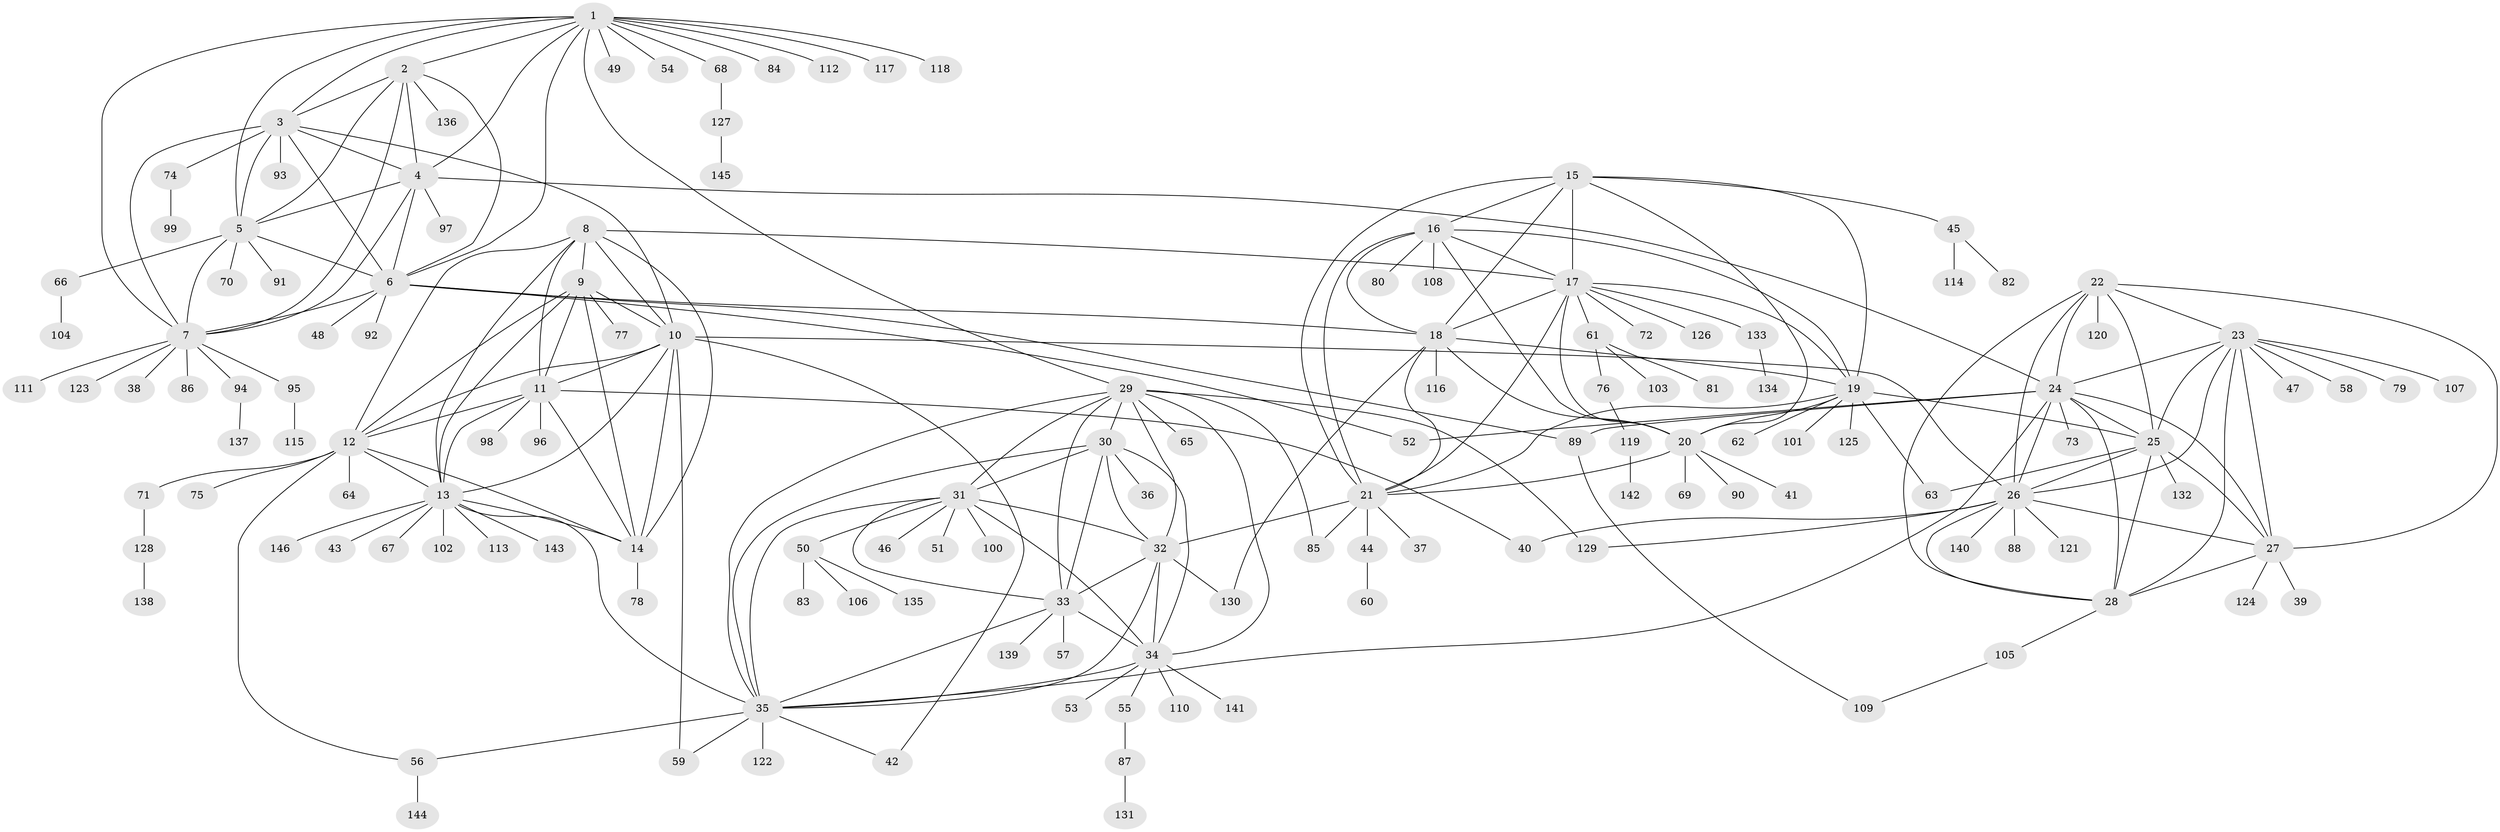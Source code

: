 // coarse degree distribution, {4: 0.06896551724137931, 6: 0.034482758620689655, 3: 0.017241379310344827, 12: 0.05172413793103448, 1: 0.7758620689655172, 10: 0.017241379310344827, 7: 0.017241379310344827, 9: 0.017241379310344827}
// Generated by graph-tools (version 1.1) at 2025/57/03/04/25 21:57:37]
// undirected, 146 vertices, 237 edges
graph export_dot {
graph [start="1"]
  node [color=gray90,style=filled];
  1;
  2;
  3;
  4;
  5;
  6;
  7;
  8;
  9;
  10;
  11;
  12;
  13;
  14;
  15;
  16;
  17;
  18;
  19;
  20;
  21;
  22;
  23;
  24;
  25;
  26;
  27;
  28;
  29;
  30;
  31;
  32;
  33;
  34;
  35;
  36;
  37;
  38;
  39;
  40;
  41;
  42;
  43;
  44;
  45;
  46;
  47;
  48;
  49;
  50;
  51;
  52;
  53;
  54;
  55;
  56;
  57;
  58;
  59;
  60;
  61;
  62;
  63;
  64;
  65;
  66;
  67;
  68;
  69;
  70;
  71;
  72;
  73;
  74;
  75;
  76;
  77;
  78;
  79;
  80;
  81;
  82;
  83;
  84;
  85;
  86;
  87;
  88;
  89;
  90;
  91;
  92;
  93;
  94;
  95;
  96;
  97;
  98;
  99;
  100;
  101;
  102;
  103;
  104;
  105;
  106;
  107;
  108;
  109;
  110;
  111;
  112;
  113;
  114;
  115;
  116;
  117;
  118;
  119;
  120;
  121;
  122;
  123;
  124;
  125;
  126;
  127;
  128;
  129;
  130;
  131;
  132;
  133;
  134;
  135;
  136;
  137;
  138;
  139;
  140;
  141;
  142;
  143;
  144;
  145;
  146;
  1 -- 2;
  1 -- 3;
  1 -- 4;
  1 -- 5;
  1 -- 6;
  1 -- 7;
  1 -- 29;
  1 -- 49;
  1 -- 54;
  1 -- 68;
  1 -- 84;
  1 -- 112;
  1 -- 117;
  1 -- 118;
  2 -- 3;
  2 -- 4;
  2 -- 5;
  2 -- 6;
  2 -- 7;
  2 -- 136;
  3 -- 4;
  3 -- 5;
  3 -- 6;
  3 -- 7;
  3 -- 10;
  3 -- 74;
  3 -- 93;
  4 -- 5;
  4 -- 6;
  4 -- 7;
  4 -- 24;
  4 -- 97;
  5 -- 6;
  5 -- 7;
  5 -- 66;
  5 -- 70;
  5 -- 91;
  6 -- 7;
  6 -- 18;
  6 -- 48;
  6 -- 52;
  6 -- 89;
  6 -- 92;
  7 -- 38;
  7 -- 86;
  7 -- 94;
  7 -- 95;
  7 -- 111;
  7 -- 123;
  8 -- 9;
  8 -- 10;
  8 -- 11;
  8 -- 12;
  8 -- 13;
  8 -- 14;
  8 -- 17;
  9 -- 10;
  9 -- 11;
  9 -- 12;
  9 -- 13;
  9 -- 14;
  9 -- 77;
  10 -- 11;
  10 -- 12;
  10 -- 13;
  10 -- 14;
  10 -- 26;
  10 -- 42;
  10 -- 59;
  11 -- 12;
  11 -- 13;
  11 -- 14;
  11 -- 40;
  11 -- 96;
  11 -- 98;
  12 -- 13;
  12 -- 14;
  12 -- 56;
  12 -- 64;
  12 -- 71;
  12 -- 75;
  13 -- 14;
  13 -- 35;
  13 -- 43;
  13 -- 67;
  13 -- 102;
  13 -- 113;
  13 -- 143;
  13 -- 146;
  14 -- 78;
  15 -- 16;
  15 -- 17;
  15 -- 18;
  15 -- 19;
  15 -- 20;
  15 -- 21;
  15 -- 45;
  16 -- 17;
  16 -- 18;
  16 -- 19;
  16 -- 20;
  16 -- 21;
  16 -- 80;
  16 -- 108;
  17 -- 18;
  17 -- 19;
  17 -- 20;
  17 -- 21;
  17 -- 61;
  17 -- 72;
  17 -- 126;
  17 -- 133;
  18 -- 19;
  18 -- 20;
  18 -- 21;
  18 -- 116;
  18 -- 130;
  19 -- 20;
  19 -- 21;
  19 -- 25;
  19 -- 62;
  19 -- 63;
  19 -- 101;
  19 -- 125;
  20 -- 21;
  20 -- 41;
  20 -- 69;
  20 -- 90;
  21 -- 32;
  21 -- 37;
  21 -- 44;
  21 -- 85;
  22 -- 23;
  22 -- 24;
  22 -- 25;
  22 -- 26;
  22 -- 27;
  22 -- 28;
  22 -- 120;
  23 -- 24;
  23 -- 25;
  23 -- 26;
  23 -- 27;
  23 -- 28;
  23 -- 47;
  23 -- 58;
  23 -- 79;
  23 -- 107;
  24 -- 25;
  24 -- 26;
  24 -- 27;
  24 -- 28;
  24 -- 35;
  24 -- 52;
  24 -- 73;
  24 -- 89;
  25 -- 26;
  25 -- 27;
  25 -- 28;
  25 -- 63;
  25 -- 132;
  26 -- 27;
  26 -- 28;
  26 -- 40;
  26 -- 88;
  26 -- 121;
  26 -- 129;
  26 -- 140;
  27 -- 28;
  27 -- 39;
  27 -- 124;
  28 -- 105;
  29 -- 30;
  29 -- 31;
  29 -- 32;
  29 -- 33;
  29 -- 34;
  29 -- 35;
  29 -- 65;
  29 -- 85;
  29 -- 129;
  30 -- 31;
  30 -- 32;
  30 -- 33;
  30 -- 34;
  30 -- 35;
  30 -- 36;
  31 -- 32;
  31 -- 33;
  31 -- 34;
  31 -- 35;
  31 -- 46;
  31 -- 50;
  31 -- 51;
  31 -- 100;
  32 -- 33;
  32 -- 34;
  32 -- 35;
  32 -- 130;
  33 -- 34;
  33 -- 35;
  33 -- 57;
  33 -- 139;
  34 -- 35;
  34 -- 53;
  34 -- 55;
  34 -- 110;
  34 -- 141;
  35 -- 42;
  35 -- 56;
  35 -- 59;
  35 -- 122;
  44 -- 60;
  45 -- 82;
  45 -- 114;
  50 -- 83;
  50 -- 106;
  50 -- 135;
  55 -- 87;
  56 -- 144;
  61 -- 76;
  61 -- 81;
  61 -- 103;
  66 -- 104;
  68 -- 127;
  71 -- 128;
  74 -- 99;
  76 -- 119;
  87 -- 131;
  89 -- 109;
  94 -- 137;
  95 -- 115;
  105 -- 109;
  119 -- 142;
  127 -- 145;
  128 -- 138;
  133 -- 134;
}
